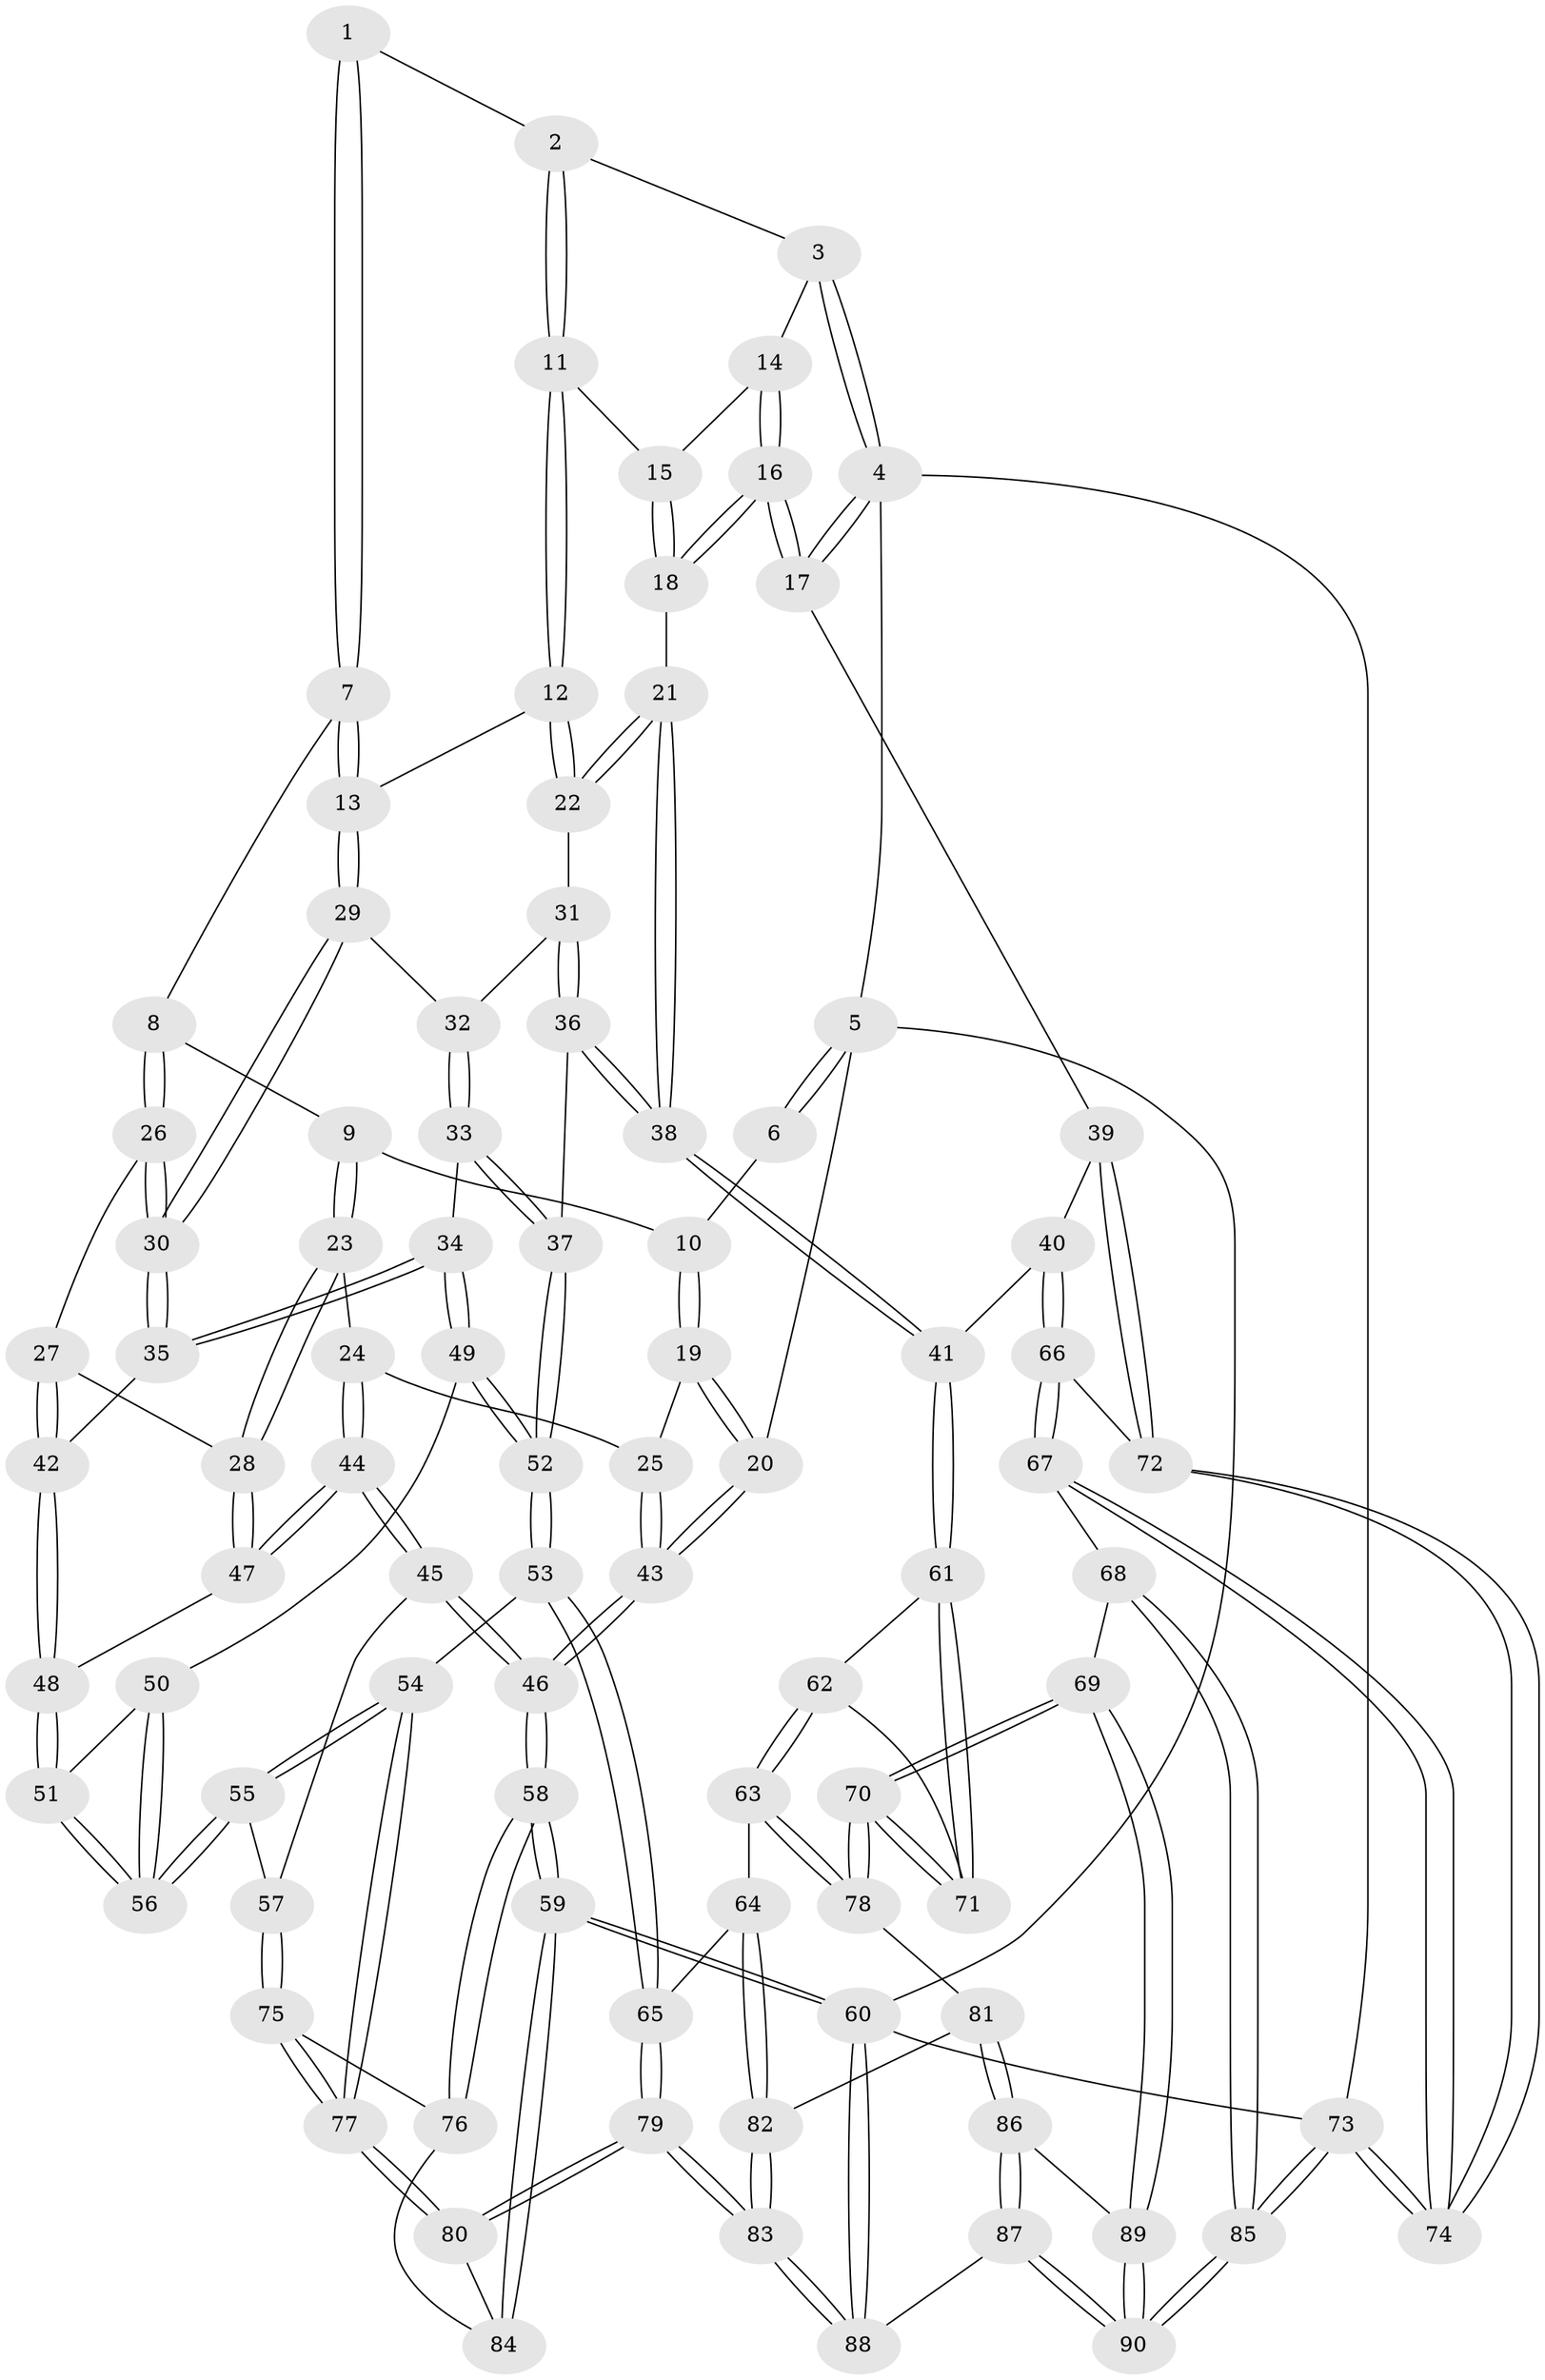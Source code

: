 // coarse degree distribution, {2: 0.1111111111111111, 4: 0.3333333333333333, 3: 0.4722222222222222, 5: 0.08333333333333333}
// Generated by graph-tools (version 1.1) at 2025/54/03/04/25 22:54:16]
// undirected, 90 vertices, 222 edges
graph export_dot {
  node [color=gray90,style=filled];
  1 [pos="+0.49021552465718327+0"];
  2 [pos="+0.6108577815818523+0"];
  3 [pos="+0.6683320656573116+0"];
  4 [pos="+1+0"];
  5 [pos="+0+0"];
  6 [pos="+0.05389154043987992+0"];
  7 [pos="+0.30330570700542014+0.11945864682014411"];
  8 [pos="+0.2833551974948626+0.12383776654016665"];
  9 [pos="+0.256420124989213+0.10859047971713838"];
  10 [pos="+0.2323447130819431+0.08268338530104331"];
  11 [pos="+0.5711369788758774+0.03415234085203881"];
  12 [pos="+0.5429155523621007+0.0951354049752966"];
  13 [pos="+0.5368877210773219+0.10509995068147798"];
  14 [pos="+0.840425508314866+0.0817001348251129"];
  15 [pos="+0.7164552941166963+0.12992216852200966"];
  16 [pos="+0.9757326834834379+0.23830001443193485"];
  17 [pos="+1+0.2912355351621424"];
  18 [pos="+0.803212878981979+0.23931394329466454"];
  19 [pos="+0.07734915843174765+0.1896733888492742"];
  20 [pos="+0+0"];
  21 [pos="+0.7807133347641938+0.2482065081294407"];
  22 [pos="+0.7625117021044521+0.24564134230004855"];
  23 [pos="+0.13949545925144874+0.2785471571829275"];
  24 [pos="+0.09440936985261371+0.2694239431067147"];
  25 [pos="+0.09173412812092206+0.26750807593126563"];
  26 [pos="+0.2912612856655566+0.1633755617092877"];
  27 [pos="+0.2112745213152211+0.2974521467976632"];
  28 [pos="+0.14051949032738623+0.279331421285613"];
  29 [pos="+0.535568597847826+0.1367206189870826"];
  30 [pos="+0.3623069748698381+0.30631699748410846"];
  31 [pos="+0.6126191631838435+0.25832903363133114"];
  32 [pos="+0.5423528915868863+0.15653357895608616"];
  33 [pos="+0.5016604457503292+0.31778431630433013"];
  34 [pos="+0.36816988157281605+0.33391295756620587"];
  35 [pos="+0.3603184247519324+0.32348081690917363"];
  36 [pos="+0.630566000555805+0.4568655565826544"];
  37 [pos="+0.610829754886904+0.46028156123708625"];
  38 [pos="+0.631318412406421+0.4570526217960567"];
  39 [pos="+1+0.33945484490548417"];
  40 [pos="+0.7956676304143228+0.5086105232534872"];
  41 [pos="+0.6976576766836269+0.4971937836886937"];
  42 [pos="+0.26574698322047935+0.3414884865930956"];
  43 [pos="+0+0.3443420138565737"];
  44 [pos="+0.05852569672955244+0.45447066876131326"];
  45 [pos="+0+0.5461152693225143"];
  46 [pos="+0+0.5782531019488573"];
  47 [pos="+0.15574122792924394+0.3881077356217521"];
  48 [pos="+0.22619901056863845+0.4111112151551265"];
  49 [pos="+0.38108032688098314+0.3739499477709115"];
  50 [pos="+0.3381266544036125+0.4149778123135266"];
  51 [pos="+0.22946304894496541+0.43912451478094716"];
  52 [pos="+0.48432185727522187+0.5186785005499782"];
  53 [pos="+0.4193708797748193+0.621787583515057"];
  54 [pos="+0.25728909735850075+0.6049100722134341"];
  55 [pos="+0.2256917765250207+0.5867201869235532"];
  56 [pos="+0.22934980489756182+0.5638077691596484"];
  57 [pos="+0.19016386934308896+0.587644055886907"];
  58 [pos="+0+0.7376221777332987"];
  59 [pos="+0+0.8453854425606226"];
  60 [pos="+0+1"];
  61 [pos="+0.6821054559236386+0.5742736757323007"];
  62 [pos="+0.5793778893644208+0.684281072539786"];
  63 [pos="+0.521905922486325+0.7000173245355796"];
  64 [pos="+0.5098414775168707+0.6981833810281215"];
  65 [pos="+0.436687176019106+0.6604132992601889"];
  66 [pos="+0.8428969486366379+0.7211314096823697"];
  67 [pos="+0.8419888094992712+0.7329468383753457"];
  68 [pos="+0.8413256944952449+0.7335934821451682"];
  69 [pos="+0.7617618635425568+0.7975415214637539"];
  70 [pos="+0.7458818289464502+0.7939813999588685"];
  71 [pos="+0.6847996544237281+0.6939807441144898"];
  72 [pos="+1+0.474044052940512"];
  73 [pos="+1+1"];
  74 [pos="+1+0.8498770472833397"];
  75 [pos="+0.1206761313427468+0.7689984118424701"];
  76 [pos="+0.06715996130922539+0.773373778890031"];
  77 [pos="+0.22309620083567352+0.8489694093684353"];
  78 [pos="+0.6801383751892842+0.8104876153175987"];
  79 [pos="+0.34056726718238167+1"];
  80 [pos="+0.24691055917942994+0.92573960819023"];
  81 [pos="+0.6663689182505261+0.8215973445977527"];
  82 [pos="+0.5513877399580313+0.8332070383890942"];
  83 [pos="+0.360064022221884+1"];
  84 [pos="+0.13385649212727585+0.8940432117289195"];
  85 [pos="+1+1"];
  86 [pos="+0.5048445071422537+1"];
  87 [pos="+0.5003543494804131+1"];
  88 [pos="+0.36055682219411056+1"];
  89 [pos="+0.7787637985939462+0.8596356388095994"];
  90 [pos="+1+1"];
  1 -- 2;
  1 -- 7;
  1 -- 7;
  2 -- 3;
  2 -- 11;
  2 -- 11;
  3 -- 4;
  3 -- 4;
  3 -- 14;
  4 -- 5;
  4 -- 17;
  4 -- 17;
  4 -- 73;
  5 -- 6;
  5 -- 6;
  5 -- 20;
  5 -- 60;
  6 -- 10;
  7 -- 8;
  7 -- 13;
  7 -- 13;
  8 -- 9;
  8 -- 26;
  8 -- 26;
  9 -- 10;
  9 -- 23;
  9 -- 23;
  10 -- 19;
  10 -- 19;
  11 -- 12;
  11 -- 12;
  11 -- 15;
  12 -- 13;
  12 -- 22;
  12 -- 22;
  13 -- 29;
  13 -- 29;
  14 -- 15;
  14 -- 16;
  14 -- 16;
  15 -- 18;
  15 -- 18;
  16 -- 17;
  16 -- 17;
  16 -- 18;
  16 -- 18;
  17 -- 39;
  18 -- 21;
  19 -- 20;
  19 -- 20;
  19 -- 25;
  20 -- 43;
  20 -- 43;
  21 -- 22;
  21 -- 22;
  21 -- 38;
  21 -- 38;
  22 -- 31;
  23 -- 24;
  23 -- 28;
  23 -- 28;
  24 -- 25;
  24 -- 44;
  24 -- 44;
  25 -- 43;
  25 -- 43;
  26 -- 27;
  26 -- 30;
  26 -- 30;
  27 -- 28;
  27 -- 42;
  27 -- 42;
  28 -- 47;
  28 -- 47;
  29 -- 30;
  29 -- 30;
  29 -- 32;
  30 -- 35;
  30 -- 35;
  31 -- 32;
  31 -- 36;
  31 -- 36;
  32 -- 33;
  32 -- 33;
  33 -- 34;
  33 -- 37;
  33 -- 37;
  34 -- 35;
  34 -- 35;
  34 -- 49;
  34 -- 49;
  35 -- 42;
  36 -- 37;
  36 -- 38;
  36 -- 38;
  37 -- 52;
  37 -- 52;
  38 -- 41;
  38 -- 41;
  39 -- 40;
  39 -- 72;
  39 -- 72;
  40 -- 41;
  40 -- 66;
  40 -- 66;
  41 -- 61;
  41 -- 61;
  42 -- 48;
  42 -- 48;
  43 -- 46;
  43 -- 46;
  44 -- 45;
  44 -- 45;
  44 -- 47;
  44 -- 47;
  45 -- 46;
  45 -- 46;
  45 -- 57;
  46 -- 58;
  46 -- 58;
  47 -- 48;
  48 -- 51;
  48 -- 51;
  49 -- 50;
  49 -- 52;
  49 -- 52;
  50 -- 51;
  50 -- 56;
  50 -- 56;
  51 -- 56;
  51 -- 56;
  52 -- 53;
  52 -- 53;
  53 -- 54;
  53 -- 65;
  53 -- 65;
  54 -- 55;
  54 -- 55;
  54 -- 77;
  54 -- 77;
  55 -- 56;
  55 -- 56;
  55 -- 57;
  57 -- 75;
  57 -- 75;
  58 -- 59;
  58 -- 59;
  58 -- 76;
  58 -- 76;
  59 -- 60;
  59 -- 60;
  59 -- 84;
  59 -- 84;
  60 -- 88;
  60 -- 88;
  60 -- 73;
  61 -- 62;
  61 -- 71;
  61 -- 71;
  62 -- 63;
  62 -- 63;
  62 -- 71;
  63 -- 64;
  63 -- 78;
  63 -- 78;
  64 -- 65;
  64 -- 82;
  64 -- 82;
  65 -- 79;
  65 -- 79;
  66 -- 67;
  66 -- 67;
  66 -- 72;
  67 -- 68;
  67 -- 74;
  67 -- 74;
  68 -- 69;
  68 -- 85;
  68 -- 85;
  69 -- 70;
  69 -- 70;
  69 -- 89;
  69 -- 89;
  70 -- 71;
  70 -- 71;
  70 -- 78;
  70 -- 78;
  72 -- 74;
  72 -- 74;
  73 -- 74;
  73 -- 74;
  73 -- 85;
  73 -- 85;
  75 -- 76;
  75 -- 77;
  75 -- 77;
  76 -- 84;
  77 -- 80;
  77 -- 80;
  78 -- 81;
  79 -- 80;
  79 -- 80;
  79 -- 83;
  79 -- 83;
  80 -- 84;
  81 -- 82;
  81 -- 86;
  81 -- 86;
  82 -- 83;
  82 -- 83;
  83 -- 88;
  83 -- 88;
  85 -- 90;
  85 -- 90;
  86 -- 87;
  86 -- 87;
  86 -- 89;
  87 -- 88;
  87 -- 90;
  87 -- 90;
  89 -- 90;
  89 -- 90;
}
